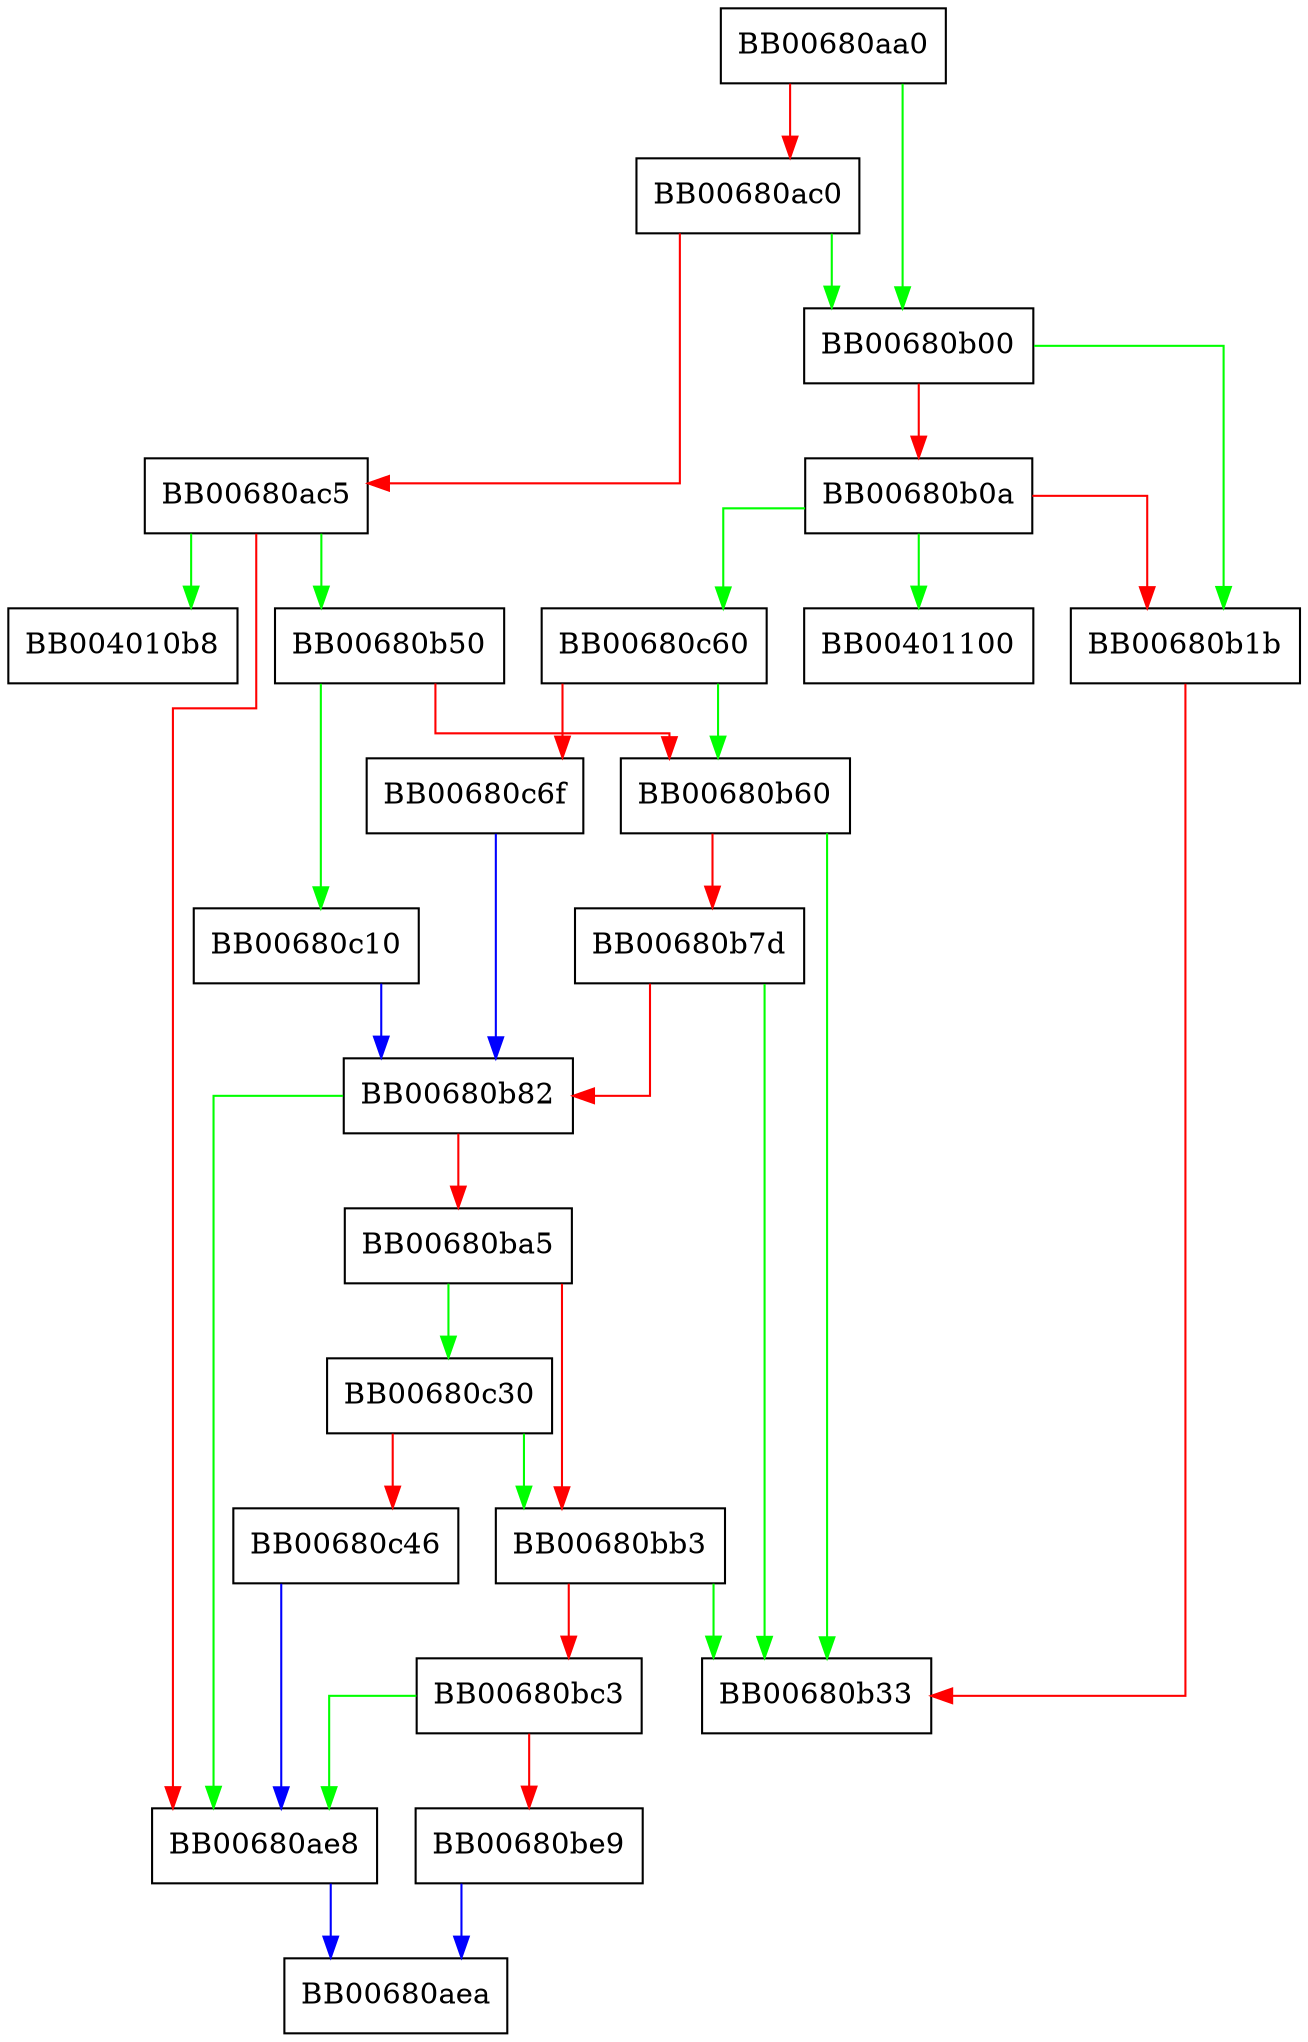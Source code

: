 digraph X509_VERIFY_PARAM_set1_host {
  node [shape="box"];
  graph [splines=ortho];
  BB00680aa0 -> BB00680b00 [color="green"];
  BB00680aa0 -> BB00680ac0 [color="red"];
  BB00680ac0 -> BB00680b00 [color="green"];
  BB00680ac0 -> BB00680ac5 [color="red"];
  BB00680ac5 -> BB004010b8 [color="green"];
  BB00680ac5 -> BB00680b50 [color="green"];
  BB00680ac5 -> BB00680ae8 [color="red"];
  BB00680ae8 -> BB00680aea [color="blue"];
  BB00680b00 -> BB00680b1b [color="green"];
  BB00680b00 -> BB00680b0a [color="red"];
  BB00680b0a -> BB00401100 [color="green"];
  BB00680b0a -> BB00680c60 [color="green"];
  BB00680b0a -> BB00680b1b [color="red"];
  BB00680b1b -> BB00680b33 [color="red"];
  BB00680b50 -> BB00680c10 [color="green"];
  BB00680b50 -> BB00680b60 [color="red"];
  BB00680b60 -> BB00680b33 [color="green"];
  BB00680b60 -> BB00680b7d [color="red"];
  BB00680b7d -> BB00680b33 [color="green"];
  BB00680b7d -> BB00680b82 [color="red"];
  BB00680b82 -> BB00680ae8 [color="green"];
  BB00680b82 -> BB00680ba5 [color="red"];
  BB00680ba5 -> BB00680c30 [color="green"];
  BB00680ba5 -> BB00680bb3 [color="red"];
  BB00680bb3 -> BB00680b33 [color="green"];
  BB00680bb3 -> BB00680bc3 [color="red"];
  BB00680bc3 -> BB00680ae8 [color="green"];
  BB00680bc3 -> BB00680be9 [color="red"];
  BB00680be9 -> BB00680aea [color="blue"];
  BB00680c10 -> BB00680b82 [color="blue"];
  BB00680c30 -> BB00680bb3 [color="green"];
  BB00680c30 -> BB00680c46 [color="red"];
  BB00680c46 -> BB00680ae8 [color="blue"];
  BB00680c60 -> BB00680b60 [color="green"];
  BB00680c60 -> BB00680c6f [color="red"];
  BB00680c6f -> BB00680b82 [color="blue"];
}